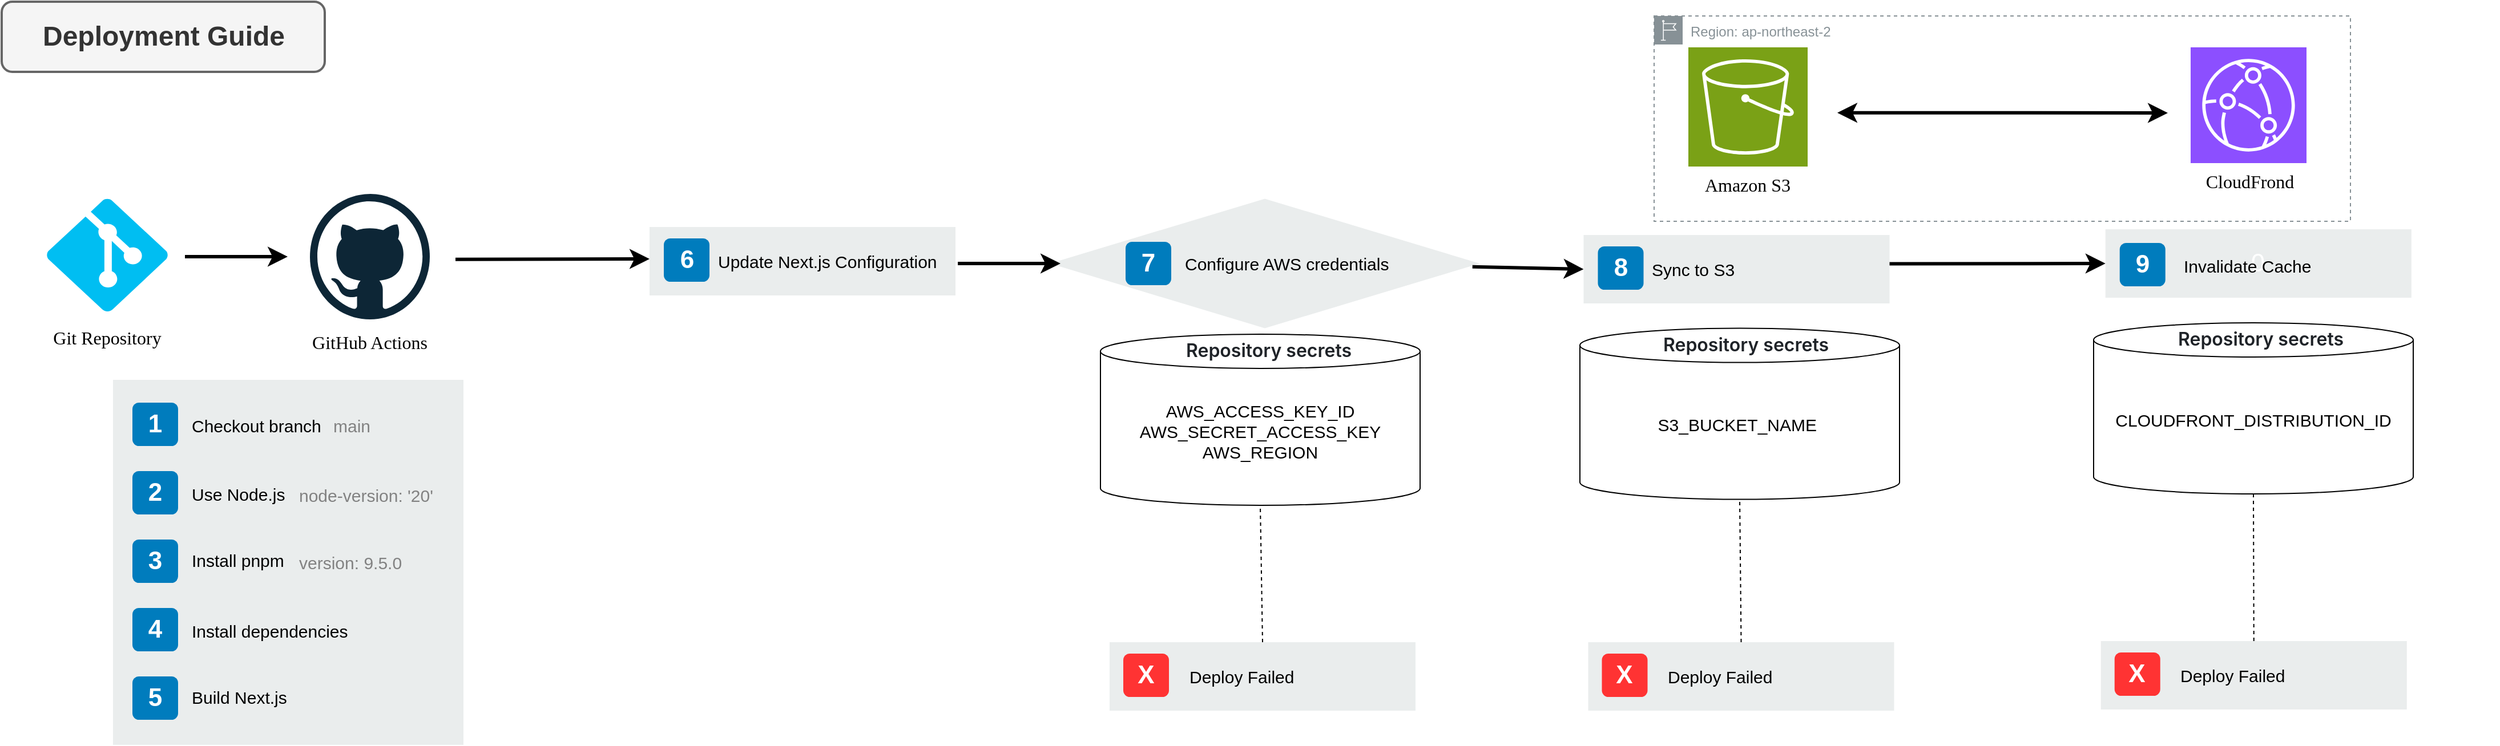 <mxfile version="24.7.4">
  <diagram id="Ht1M8jgEwFfnCIfOTk4-" name="Page-1">
    <mxGraphModel dx="2377" dy="1308" grid="1" gridSize="10" guides="1" tooltips="1" connect="1" arrows="1" fold="1" page="1" pageScale="1" pageWidth="1169" pageHeight="827" math="0" shadow="0">
      <root>
        <mxCell id="0" />
        <mxCell id="1" parent="0" />
        <mxCell id="C6XlPYrIIHPJKQmVjB9T-102" value="" style="rhombus;whiteSpace=wrap;html=1;fillColor=#EAEDED;strokeColor=none;" parent="1" vertex="1">
          <mxGeometry x="970.75" y="241.25" width="376.5" height="113.5" as="geometry" />
        </mxCell>
        <mxCell id="C6XlPYrIIHPJKQmVjB9T-96" value="" style="rounded=0;whiteSpace=wrap;html=1;fillColor=#EAEDED;fontSize=22;fontColor=#FFFFFF;strokeColor=none;labelBackgroundColor=none;" parent="1" vertex="1">
          <mxGeometry x="620" y="266" width="268" height="60" as="geometry" />
        </mxCell>
        <mxCell id="C6XlPYrIIHPJKQmVjB9T-28" value="&lt;span style=&quot;color: rgba(0, 0, 0, 0); font-family: monospace; font-size: 0px; text-align: start; text-wrap: nowrap;&quot;&gt;%3CmxGraphModel%3E%3Croot%3E%3CmxCell%20id%3D%220%22%2F%3E%3CmxCell%20id%3D%221%22%20parent%3D%220%22%2F%3E%3CmxCell%20id%3D%222%22%20style%3D%22edgeStyle%3Dnone%3Bcurved%3D1%3Brounded%3D0%3BorthogonalLoop%3D1%3BjettySize%3Dauto%3Bhtml%3D1%3BfontSize%3D12%3BstartSize%3D8%3BendSize%3D8%3BstrokeWidth%3D3%3BentryX%3D0%3BentryY%3D0.5%3BentryDx%3D0%3BentryDy%3D0%3BexitX%3D0.922%3BexitY%3D0.55%3BexitDx%3D0%3BexitDy%3D0%3BexitPerimeter%3D0%3B%22%20edge%3D%221%22%20parent%3D%221%22%3E%3CmxGeometry%20relative%3D%221%22%20as%3D%22geometry%22%3E%3CmxPoint%20x%3D%221347.25%22%20y%3D%22297.29%22%20as%3D%22sourcePoint%22%2F%3E%3CmxPoint%20x%3D%221437.25%22%20y%3D%22297.29%22%20as%3D%22targetPoint%22%2F%3E%3C%2FmxGeometry%3E%3C%2FmxCell%3E%3C%2Froot%3E%3C%2FmxGraphModel%3E&lt;/span&gt;" style="rounded=0;whiteSpace=wrap;html=1;fillColor=#EAEDED;fontSize=22;fontColor=#FFFFFF;strokeColor=none;labelBackgroundColor=none;" parent="1" vertex="1">
          <mxGeometry x="150" y="400" width="307" height="320" as="geometry" />
        </mxCell>
        <mxCell id="C6XlPYrIIHPJKQmVjB9T-11" value="" style="group" parent="1" vertex="1" connectable="0">
          <mxGeometry x="1970" y="108.5" width="103.75" height="141.5" as="geometry" />
        </mxCell>
        <mxCell id="C6XlPYrIIHPJKQmVjB9T-2" value="" style="sketch=0;points=[[0,0,0],[0.25,0,0],[0.5,0,0],[0.75,0,0],[1,0,0],[0,1,0],[0.25,1,0],[0.5,1,0],[0.75,1,0],[1,1,0],[0,0.25,0],[0,0.5,0],[0,0.75,0],[1,0.25,0],[1,0.5,0],[1,0.75,0]];outlineConnect=0;fontColor=#232F3E;fillColor=#8C4FFF;strokeColor=#ffffff;dashed=0;verticalLabelPosition=bottom;verticalAlign=top;align=center;html=1;fontSize=12;fontStyle=0;aspect=fixed;shape=mxgraph.aws4.resourceIcon;resIcon=mxgraph.aws4.cloudfront;" parent="C6XlPYrIIHPJKQmVjB9T-11" vertex="1">
          <mxGeometry width="101.5" height="101.5" as="geometry" />
        </mxCell>
        <mxCell id="C6XlPYrIIHPJKQmVjB9T-8" value="CloudFrond" style="text;whiteSpace=wrap;fontSize=16;fontFamily=Verdana;align=center;" parent="C6XlPYrIIHPJKQmVjB9T-11" vertex="1">
          <mxGeometry x="1.137e-13" y="101.5" width="103.75" height="40" as="geometry" />
        </mxCell>
        <mxCell id="C6XlPYrIIHPJKQmVjB9T-14" value="" style="group" parent="1" vertex="1" connectable="0">
          <mxGeometry x="80" y="241" width="130" height="142" as="geometry" />
        </mxCell>
        <mxCell id="C6XlPYrIIHPJKQmVjB9T-3" value="" style="verticalLabelPosition=bottom;html=1;verticalAlign=top;align=center;strokeColor=none;fillColor=#00BEF2;shape=mxgraph.azure.git_repository;" parent="C6XlPYrIIHPJKQmVjB9T-14" vertex="1">
          <mxGeometry x="11.75" width="106.5" height="99" as="geometry" />
        </mxCell>
        <mxCell id="C6XlPYrIIHPJKQmVjB9T-12" value="Git Repository" style="text;whiteSpace=wrap;fontSize=16;fontFamily=Verdana;align=center;verticalAlign=middle;" parent="C6XlPYrIIHPJKQmVjB9T-14" vertex="1">
          <mxGeometry y="102" width="130" height="40" as="geometry" />
        </mxCell>
        <mxCell id="C6XlPYrIIHPJKQmVjB9T-17" value="" style="group" parent="1" vertex="1" connectable="0">
          <mxGeometry x="310" y="237" width="130" height="150" as="geometry" />
        </mxCell>
        <mxCell id="C6XlPYrIIHPJKQmVjB9T-5" value="" style="dashed=0;outlineConnect=0;html=1;align=center;labelPosition=center;verticalLabelPosition=bottom;verticalAlign=top;shape=mxgraph.weblogos.github" parent="C6XlPYrIIHPJKQmVjB9T-17" vertex="1">
          <mxGeometry x="12.5" width="105" height="110" as="geometry" />
        </mxCell>
        <mxCell id="C6XlPYrIIHPJKQmVjB9T-13" value="GitHub Actions" style="text;whiteSpace=wrap;fontSize=16;fontFamily=Verdana;align=center;verticalAlign=middle;" parent="C6XlPYrIIHPJKQmVjB9T-17" vertex="1">
          <mxGeometry y="110" width="130" height="40" as="geometry" />
        </mxCell>
        <mxCell id="C6XlPYrIIHPJKQmVjB9T-20" style="edgeStyle=none;curved=1;rounded=0;orthogonalLoop=1;jettySize=auto;html=1;fontSize=12;startSize=8;endSize=8;strokeWidth=3;" parent="1" edge="1">
          <mxGeometry relative="1" as="geometry">
            <mxPoint x="213" y="292" as="sourcePoint" />
            <mxPoint x="303" y="292" as="targetPoint" />
          </mxGeometry>
        </mxCell>
        <mxCell id="C6XlPYrIIHPJKQmVjB9T-22" style="edgeStyle=none;curved=1;rounded=0;orthogonalLoop=1;jettySize=auto;html=1;fontSize=12;startSize=8;endSize=8;strokeWidth=3;" parent="1" edge="1">
          <mxGeometry relative="1" as="geometry">
            <mxPoint x="450" y="294.33" as="sourcePoint" />
            <mxPoint x="620" y="294" as="targetPoint" />
          </mxGeometry>
        </mxCell>
        <mxCell id="C6XlPYrIIHPJKQmVjB9T-29" value="1" style="rounded=1;whiteSpace=wrap;html=1;fillColor=#007CBD;strokeColor=none;fontColor=#FFFFFF;fontStyle=1;fontSize=22;labelBackgroundColor=none;" parent="1" vertex="1">
          <mxGeometry x="167" y="420" width="40" height="38" as="geometry" />
        </mxCell>
        <mxCell id="C6XlPYrIIHPJKQmVjB9T-30" value="Deployment Guide" style="text;html=1;align=center;verticalAlign=middle;whiteSpace=wrap;rounded=1;fontSize=24;fillColor=#f5f5f5;fontColor=#333333;strokeColor=#666666;fontStyle=1;strokeWidth=2;" parent="1" vertex="1">
          <mxGeometry x="52.5" y="68.5" width="283" height="61.5" as="geometry" />
        </mxCell>
        <mxCell id="C6XlPYrIIHPJKQmVjB9T-31" value="Checkout branch" style="text;whiteSpace=wrap;align=left;fontSize=15;verticalAlign=middle;" parent="1" vertex="1">
          <mxGeometry x="217" y="420" width="173" height="40" as="geometry" />
        </mxCell>
        <mxCell id="C6XlPYrIIHPJKQmVjB9T-33" value="2" style="rounded=1;whiteSpace=wrap;html=1;fillColor=#007CBD;strokeColor=none;fontColor=#FFFFFF;fontStyle=1;fontSize=22;labelBackgroundColor=none;" parent="1" vertex="1">
          <mxGeometry x="167" y="480" width="40" height="38" as="geometry" />
        </mxCell>
        <UserObject label="Use Node.js" link="Use Node.js" id="C6XlPYrIIHPJKQmVjB9T-34">
          <mxCell style="text;whiteSpace=wrap;verticalAlign=middle;fontSize=15;" parent="1" vertex="1">
            <mxGeometry x="217" y="480" width="100" height="40" as="geometry" />
          </mxCell>
        </UserObject>
        <mxCell id="C6XlPYrIIHPJKQmVjB9T-35" value="3" style="rounded=1;whiteSpace=wrap;html=1;fillColor=#007CBD;strokeColor=none;fontColor=#FFFFFF;fontStyle=1;fontSize=22;labelBackgroundColor=none;" parent="1" vertex="1">
          <mxGeometry x="167" y="540" width="40" height="38" as="geometry" />
        </mxCell>
        <mxCell id="C6XlPYrIIHPJKQmVjB9T-36" value="Install pnpm" style="text;whiteSpace=wrap;verticalAlign=middle;fontSize=15;" parent="1" vertex="1">
          <mxGeometry x="217" y="538" width="100" height="40" as="geometry" />
        </mxCell>
        <mxCell id="C6XlPYrIIHPJKQmVjB9T-37" value="4" style="rounded=1;whiteSpace=wrap;html=1;fillColor=#007CBD;strokeColor=none;fontColor=#FFFFFF;fontStyle=1;fontSize=22;labelBackgroundColor=none;" parent="1" vertex="1">
          <mxGeometry x="167" y="600" width="40" height="38" as="geometry" />
        </mxCell>
        <mxCell id="C6XlPYrIIHPJKQmVjB9T-38" value="Install dependencies" style="text;whiteSpace=wrap;fontSize=15;verticalAlign=middle;" parent="1" vertex="1">
          <mxGeometry x="217" y="600" width="140" height="40" as="geometry" />
        </mxCell>
        <mxCell id="C6XlPYrIIHPJKQmVjB9T-39" value="node-version: &#39;20&#39;" style="text;whiteSpace=wrap;fontSize=15;verticalAlign=middle;fontColor=#828282;" parent="1" vertex="1">
          <mxGeometry x="311" y="481" width="130" height="40" as="geometry" />
        </mxCell>
        <mxCell id="C6XlPYrIIHPJKQmVjB9T-40" value="version: 9.5.0" style="text;whiteSpace=wrap;fontSize=15;verticalAlign=middle;fontColor=#828282;" parent="1" vertex="1">
          <mxGeometry x="311" y="540" width="110" height="40" as="geometry" />
        </mxCell>
        <mxCell id="C6XlPYrIIHPJKQmVjB9T-41" value="5" style="rounded=1;whiteSpace=wrap;html=1;fillColor=#007CBD;strokeColor=none;fontColor=#FFFFFF;fontStyle=1;fontSize=22;labelBackgroundColor=none;" parent="1" vertex="1">
          <mxGeometry x="167" y="660" width="40" height="38" as="geometry" />
        </mxCell>
        <UserObject label="Build Next.js" link="Build Next.js" id="C6XlPYrIIHPJKQmVjB9T-43">
          <mxCell style="text;whiteSpace=wrap;html=1;fontSize=15;verticalAlign=middle;" parent="1" vertex="1">
            <mxGeometry x="217" y="658" width="100" height="40" as="geometry" />
          </mxCell>
        </UserObject>
        <mxCell id="C6XlPYrIIHPJKQmVjB9T-10" value="" style="group" parent="1" vertex="1" connectable="0">
          <mxGeometry x="1530" y="108.5" width="104.5" height="144.5" as="geometry" />
        </mxCell>
        <mxCell id="C6XlPYrIIHPJKQmVjB9T-1" value="" style="sketch=0;points=[[0,0,0],[0.25,0,0],[0.5,0,0],[0.75,0,0],[1,0,0],[0,1,0],[0.25,1,0],[0.5,1,0],[0.75,1,0],[1,1,0],[0,0.25,0],[0,0.5,0],[0,0.75,0],[1,0.25,0],[1,0.5,0],[1,0.75,0]];outlineConnect=0;fontColor=#232F3E;fillColor=#7AA116;strokeColor=#ffffff;dashed=0;verticalLabelPosition=bottom;verticalAlign=top;align=center;html=1;fontSize=12;fontStyle=0;aspect=fixed;shape=mxgraph.aws4.resourceIcon;resIcon=mxgraph.aws4.s3;" parent="C6XlPYrIIHPJKQmVjB9T-10" vertex="1">
          <mxGeometry width="104.5" height="104.5" as="geometry" />
        </mxCell>
        <mxCell id="C6XlPYrIIHPJKQmVjB9T-7" value="Amazon S3" style="text;whiteSpace=wrap;fontSize=16;fontFamily=Verdana;align=center;" parent="C6XlPYrIIHPJKQmVjB9T-10" vertex="1">
          <mxGeometry y="104.5" width="103.75" height="40" as="geometry" />
        </mxCell>
        <mxCell id="C6XlPYrIIHPJKQmVjB9T-24" value="" style="endArrow=classic;startArrow=classic;html=1;rounded=0;fontSize=12;startSize=8;endSize=8;curved=1;strokeWidth=3;" parent="1" edge="1">
          <mxGeometry width="50" height="50" relative="1" as="geometry">
            <mxPoint x="1660.5" y="165.83" as="sourcePoint" />
            <mxPoint x="1950" y="166" as="targetPoint" />
          </mxGeometry>
        </mxCell>
        <UserObject label="Update Next.js Configuration" id="C6XlPYrIIHPJKQmVjB9T-94">
          <mxCell style="text;whiteSpace=wrap;html=1;fontSize=15;verticalAlign=middle;" parent="1" vertex="1">
            <mxGeometry x="678" y="276" width="230" height="40" as="geometry" />
          </mxCell>
        </UserObject>
        <mxCell id="C6XlPYrIIHPJKQmVjB9T-97" value="6" style="rounded=1;whiteSpace=wrap;html=1;fillColor=#007CBD;strokeColor=none;fontColor=#FFFFFF;fontStyle=1;fontSize=22;labelBackgroundColor=none;" parent="1" vertex="1">
          <mxGeometry x="632.5" y="276" width="40" height="38" as="geometry" />
        </mxCell>
        <mxCell id="C6XlPYrIIHPJKQmVjB9T-83" value="7" style="rounded=1;whiteSpace=wrap;html=1;fillColor=#007CBD;strokeColor=none;fontColor=#FFFFFF;fontStyle=1;fontSize=22;labelBackgroundColor=none;" parent="1" vertex="1">
          <mxGeometry x="1037" y="279" width="40" height="38" as="geometry" />
        </mxCell>
        <mxCell id="C6XlPYrIIHPJKQmVjB9T-84" value="Configure AWS credentials" style="text;whiteSpace=wrap;verticalAlign=middle;fontSize=15;" parent="1" vertex="1">
          <mxGeometry x="1087" y="278" width="200" height="40" as="geometry" />
        </mxCell>
        <mxCell id="C6XlPYrIIHPJKQmVjB9T-103" style="edgeStyle=none;curved=1;rounded=0;orthogonalLoop=1;jettySize=auto;html=1;fontSize=12;startSize=8;endSize=8;strokeWidth=3;entryX=0;entryY=0.5;entryDx=0;entryDy=0;exitX=0.922;exitY=0.55;exitDx=0;exitDy=0;exitPerimeter=0;" parent="1" source="C6XlPYrIIHPJKQmVjB9T-94" edge="1">
          <mxGeometry relative="1" as="geometry">
            <mxPoint x="460" y="304.33" as="sourcePoint" />
            <mxPoint x="980" y="298.0" as="targetPoint" />
          </mxGeometry>
        </mxCell>
        <mxCell id="C6XlPYrIIHPJKQmVjB9T-104" value="" style="group" parent="1" vertex="1" connectable="0">
          <mxGeometry x="940" y="360" width="430" height="150" as="geometry" />
        </mxCell>
        <mxCell id="C6XlPYrIIHPJKQmVjB9T-100" value="" style="shape=cylinder3;whiteSpace=wrap;html=1;boundedLbl=1;backgroundOutline=1;size=15;" parent="C6XlPYrIIHPJKQmVjB9T-104" vertex="1">
          <mxGeometry x="75" width="280" height="150" as="geometry" />
        </mxCell>
        <mxCell id="C6XlPYrIIHPJKQmVjB9T-101" value="AWS_ACCESS_KEY_ID&lt;div style=&quot;font-size: 15px;&quot;&gt;AWS_SECRET_ACCESS_KEY&lt;/div&gt;&lt;div style=&quot;font-size: 15px;&quot;&gt;AWS_REGION&lt;/div&gt;" style="text;whiteSpace=wrap;html=1;fontSize=15;verticalAlign=middle;align=center;" parent="C6XlPYrIIHPJKQmVjB9T-104" vertex="1">
          <mxGeometry y="64.5" width="430" height="40" as="geometry" />
        </mxCell>
        <mxCell id="yOQPRZohoX6ZdM-xcphL-1" value="&lt;h2 class=&quot;Box-sc-g0xbh4-0 dNjgcs TableTitle&quot; id=&quot;repository-secrets&quot; style=&quot;box-sizing: border-box; margin: 0px; font-size: 14px; font-weight: 600; color: rgb(31, 35, 40); line-height: calc(1.429); grid-area: title; align-self: center; font-family: -apple-system, BlinkMacSystemFont, &amp;quot;Segoe UI&amp;quot;, &amp;quot;Noto Sans&amp;quot;, Helvetica, Arial, sans-serif, &amp;quot;Apple Color Emoji&amp;quot;, &amp;quot;Segoe UI Emoji&amp;quot;; font-style: normal; font-variant-ligatures: normal; font-variant-caps: normal; letter-spacing: normal; orphans: 2; text-align: start; text-indent: 0px; text-transform: none; widows: 2; word-spacing: 0px; -webkit-text-stroke-width: 0px; white-space: normal; background-color: rgb(255, 255, 255); text-decoration-thickness: initial; text-decoration-style: initial; text-decoration-color: initial;&quot;&gt;&lt;span class=&quot;Text-sc-17v1xeu-0 ixasUU&quot; style=&quot;box-sizing: border-box; font-size: 16px; font-weight: 600;&quot;&gt;Repository secrets&lt;/span&gt;&lt;/h2&gt;" style="text;whiteSpace=wrap;html=1;" parent="C6XlPYrIIHPJKQmVjB9T-104" vertex="1">
          <mxGeometry x="148" y="-4" width="170" height="50" as="geometry" />
        </mxCell>
        <mxCell id="C6XlPYrIIHPJKQmVjB9T-106" value="" style="rounded=0;whiteSpace=wrap;html=1;fillColor=#EAEDED;fontSize=22;fontColor=#FFFFFF;strokeColor=none;labelBackgroundColor=none;" parent="1" vertex="1">
          <mxGeometry x="1023" y="630" width="268" height="60" as="geometry" />
        </mxCell>
        <mxCell id="C6XlPYrIIHPJKQmVjB9T-107" value="Deploy Failed" style="text;whiteSpace=wrap;verticalAlign=middle;fontSize=15;" parent="1" vertex="1">
          <mxGeometry x="1091" y="640" width="200" height="40" as="geometry" />
        </mxCell>
        <mxCell id="C6XlPYrIIHPJKQmVjB9T-108" value="&lt;font color=&quot;#ffffff&quot;&gt;X&lt;/font&gt;" style="rounded=1;whiteSpace=wrap;html=1;fillColor=#FF3333;strokeColor=none;fontStyle=1;fontSize=22;labelBackgroundColor=none;" parent="1" vertex="1">
          <mxGeometry x="1035" y="640" width="40" height="38" as="geometry" />
        </mxCell>
        <mxCell id="C6XlPYrIIHPJKQmVjB9T-109" style="edgeStyle=none;curved=1;rounded=0;orthogonalLoop=1;jettySize=auto;html=1;fontSize=12;startSize=8;endSize=8;strokeWidth=3;entryX=0;entryY=0.5;entryDx=0;entryDy=0;exitX=0.983;exitY=0.525;exitDx=0;exitDy=0;exitPerimeter=0;" parent="1" source="C6XlPYrIIHPJKQmVjB9T-102" target="C6XlPYrIIHPJKQmVjB9T-114" edge="1">
          <mxGeometry relative="1" as="geometry">
            <mxPoint x="1347.25" y="297.29" as="sourcePoint" />
            <mxPoint x="1437.25" y="297.29" as="targetPoint" />
          </mxGeometry>
        </mxCell>
        <mxCell id="C6XlPYrIIHPJKQmVjB9T-114" value="" style="rounded=0;whiteSpace=wrap;html=1;fillColor=#EAEDED;fontSize=22;fontColor=#FFFFFF;strokeColor=none;labelBackgroundColor=none;" parent="1" vertex="1">
          <mxGeometry x="1438.25" y="273" width="268" height="60" as="geometry" />
        </mxCell>
        <UserObject label="Sync to S3" id="C6XlPYrIIHPJKQmVjB9T-115">
          <mxCell style="text;whiteSpace=wrap;html=1;fontSize=15;verticalAlign=middle;" parent="1" vertex="1">
            <mxGeometry x="1496.25" y="283" width="230" height="40" as="geometry" />
          </mxCell>
        </UserObject>
        <mxCell id="C6XlPYrIIHPJKQmVjB9T-116" value="8" style="rounded=1;whiteSpace=wrap;html=1;fillColor=#007CBD;strokeColor=none;fontColor=#FFFFFF;fontStyle=1;fontSize=22;labelBackgroundColor=none;" parent="1" vertex="1">
          <mxGeometry x="1450.75" y="283" width="40" height="38" as="geometry" />
        </mxCell>
        <mxCell id="C6XlPYrIIHPJKQmVjB9T-117" value="" style="group" parent="1" vertex="1" connectable="0">
          <mxGeometry x="1360" y="354.75" width="430" height="185.25" as="geometry" />
        </mxCell>
        <mxCell id="C6XlPYrIIHPJKQmVjB9T-118" value="" style="shape=cylinder3;whiteSpace=wrap;html=1;boundedLbl=1;backgroundOutline=1;size=15;" parent="C6XlPYrIIHPJKQmVjB9T-117" vertex="1">
          <mxGeometry x="75" width="280" height="150" as="geometry" />
        </mxCell>
        <mxCell id="C6XlPYrIIHPJKQmVjB9T-119" value="S3_BUCKET_NAME&amp;nbsp;" style="text;whiteSpace=wrap;html=1;fontSize=15;verticalAlign=middle;align=center;" parent="C6XlPYrIIHPJKQmVjB9T-117" vertex="1">
          <mxGeometry y="64.5" width="430" height="40" as="geometry" />
        </mxCell>
        <mxCell id="yOQPRZohoX6ZdM-xcphL-2" value="&lt;h2 class=&quot;Box-sc-g0xbh4-0 dNjgcs TableTitle&quot; id=&quot;repository-secrets&quot; style=&quot;box-sizing: border-box; margin: 0px; font-size: 14px; font-weight: 600; color: rgb(31, 35, 40); line-height: calc(1.429); grid-area: title; align-self: center; font-family: -apple-system, BlinkMacSystemFont, &amp;quot;Segoe UI&amp;quot;, &amp;quot;Noto Sans&amp;quot;, Helvetica, Arial, sans-serif, &amp;quot;Apple Color Emoji&amp;quot;, &amp;quot;Segoe UI Emoji&amp;quot;; font-style: normal; font-variant-ligatures: normal; font-variant-caps: normal; letter-spacing: normal; orphans: 2; text-align: start; text-indent: 0px; text-transform: none; widows: 2; word-spacing: 0px; -webkit-text-stroke-width: 0px; white-space: normal; background-color: rgb(255, 255, 255); text-decoration-thickness: initial; text-decoration-style: initial; text-decoration-color: initial;&quot;&gt;&lt;span class=&quot;Text-sc-17v1xeu-0 ixasUU&quot; style=&quot;box-sizing: border-box; font-size: 16px; font-weight: 600;&quot;&gt;Repository secrets&lt;/span&gt;&lt;/h2&gt;" style="text;whiteSpace=wrap;html=1;" parent="C6XlPYrIIHPJKQmVjB9T-117" vertex="1">
          <mxGeometry x="146" y="-4" width="170" height="50" as="geometry" />
        </mxCell>
        <mxCell id="C6XlPYrIIHPJKQmVjB9T-120" value="0" style="rounded=0;whiteSpace=wrap;html=1;fillColor=#EAEDED;fontSize=22;fontColor=#FFFFFF;strokeColor=none;labelBackgroundColor=none;" parent="1" vertex="1">
          <mxGeometry x="1895.37" y="268" width="268" height="60" as="geometry" />
        </mxCell>
        <mxCell id="C6XlPYrIIHPJKQmVjB9T-122" value="9" style="rounded=1;whiteSpace=wrap;html=1;fillColor=#007CBD;strokeColor=none;fontColor=#FFFFFF;fontStyle=1;fontSize=22;labelBackgroundColor=none;" parent="1" vertex="1">
          <mxGeometry x="1907.87" y="280" width="40" height="38" as="geometry" />
        </mxCell>
        <mxCell id="C6XlPYrIIHPJKQmVjB9T-124" value="Region: ap-northeast-2" style="sketch=0;outlineConnect=0;gradientColor=none;html=1;whiteSpace=wrap;fontSize=12;fontStyle=0;shape=mxgraph.aws4.group;grIcon=mxgraph.aws4.group_region;strokeColor=#879196;fillColor=none;verticalAlign=top;align=left;spacingLeft=30;fontColor=#879196;dashed=1;" parent="1" vertex="1">
          <mxGeometry x="1500" y="81" width="610" height="180" as="geometry" />
        </mxCell>
        <mxCell id="C6XlPYrIIHPJKQmVjB9T-125" value="Invalidate Cache" style="text;whiteSpace=wrap;html=1;fontSize=15;verticalAlign=middle;" parent="1" vertex="1">
          <mxGeometry x="1961.88" y="280" width="120" height="40" as="geometry" />
        </mxCell>
        <mxCell id="C6XlPYrIIHPJKQmVjB9T-126" value="" style="group" parent="1" vertex="1" connectable="0">
          <mxGeometry x="1810" y="350" width="430" height="150" as="geometry" />
        </mxCell>
        <mxCell id="C6XlPYrIIHPJKQmVjB9T-127" value="" style="shape=cylinder3;whiteSpace=wrap;html=1;boundedLbl=1;backgroundOutline=1;size=15;" parent="C6XlPYrIIHPJKQmVjB9T-126" vertex="1">
          <mxGeometry x="75" width="280" height="150" as="geometry" />
        </mxCell>
        <mxCell id="C6XlPYrIIHPJKQmVjB9T-128" value="CLOUDFRONT_DISTRIBUTION_ID" style="text;whiteSpace=wrap;html=1;fontSize=15;verticalAlign=middle;align=center;" parent="C6XlPYrIIHPJKQmVjB9T-126" vertex="1">
          <mxGeometry y="64.5" width="430" height="40" as="geometry" />
        </mxCell>
        <mxCell id="yOQPRZohoX6ZdM-xcphL-3" value="&lt;h2 class=&quot;Box-sc-g0xbh4-0 dNjgcs TableTitle&quot; id=&quot;repository-secrets&quot; style=&quot;box-sizing: border-box; margin: 0px; font-size: 14px; font-weight: 600; color: rgb(31, 35, 40); line-height: calc(1.429); grid-area: title; align-self: center; font-family: -apple-system, BlinkMacSystemFont, &amp;quot;Segoe UI&amp;quot;, &amp;quot;Noto Sans&amp;quot;, Helvetica, Arial, sans-serif, &amp;quot;Apple Color Emoji&amp;quot;, &amp;quot;Segoe UI Emoji&amp;quot;; font-style: normal; font-variant-ligatures: normal; font-variant-caps: normal; letter-spacing: normal; orphans: 2; text-align: start; text-indent: 0px; text-transform: none; widows: 2; word-spacing: 0px; -webkit-text-stroke-width: 0px; white-space: normal; background-color: rgb(255, 255, 255); text-decoration-thickness: initial; text-decoration-style: initial; text-decoration-color: initial;&quot;&gt;&lt;span class=&quot;Text-sc-17v1xeu-0 ixasUU&quot; style=&quot;box-sizing: border-box; font-size: 16px; font-weight: 600;&quot;&gt;Repository secrets&lt;/span&gt;&lt;/h2&gt;" style="text;whiteSpace=wrap;html=1;" parent="C6XlPYrIIHPJKQmVjB9T-126" vertex="1">
          <mxGeometry x="147" y="-4" width="170" height="50" as="geometry" />
        </mxCell>
        <mxCell id="C6XlPYrIIHPJKQmVjB9T-129" style="edgeStyle=none;curved=1;rounded=0;orthogonalLoop=1;jettySize=auto;html=1;fontSize=12;startSize=8;endSize=8;strokeWidth=3;entryX=0;entryY=0.5;entryDx=0;entryDy=0;exitX=0.922;exitY=0.55;exitDx=0;exitDy=0;exitPerimeter=0;" parent="1" target="C6XlPYrIIHPJKQmVjB9T-120" edge="1">
          <mxGeometry relative="1" as="geometry">
            <mxPoint x="1706.25" y="298.29" as="sourcePoint" />
            <mxPoint x="1796.25" y="298.29" as="targetPoint" />
          </mxGeometry>
        </mxCell>
        <mxCell id="zX_OLi3PFMARCnxHpk8p-2" value="main" style="text;whiteSpace=wrap;fontSize=15;verticalAlign=middle;fontColor=#828282;" vertex="1" parent="1">
          <mxGeometry x="341" y="420" width="130" height="40" as="geometry" />
        </mxCell>
        <mxCell id="zX_OLi3PFMARCnxHpk8p-8" value="" style="rounded=0;whiteSpace=wrap;html=1;fillColor=#EAEDED;fontSize=22;fontColor=#FFFFFF;strokeColor=none;labelBackgroundColor=none;" vertex="1" parent="1">
          <mxGeometry x="1442.25" y="630" width="268" height="60" as="geometry" />
        </mxCell>
        <mxCell id="zX_OLi3PFMARCnxHpk8p-9" value="Deploy Failed" style="text;whiteSpace=wrap;verticalAlign=middle;fontSize=15;" vertex="1" parent="1">
          <mxGeometry x="1510.25" y="640" width="200" height="40" as="geometry" />
        </mxCell>
        <mxCell id="zX_OLi3PFMARCnxHpk8p-10" value="&lt;font color=&quot;#ffffff&quot;&gt;X&lt;/font&gt;" style="rounded=1;whiteSpace=wrap;html=1;fillColor=#FF3333;strokeColor=none;fontStyle=1;fontSize=22;labelBackgroundColor=none;" vertex="1" parent="1">
          <mxGeometry x="1454.25" y="640" width="40" height="38" as="geometry" />
        </mxCell>
        <mxCell id="zX_OLi3PFMARCnxHpk8p-16" value="" style="rounded=0;whiteSpace=wrap;html=1;fillColor=#EAEDED;fontSize=22;fontColor=#FFFFFF;strokeColor=none;labelBackgroundColor=none;" vertex="1" parent="1">
          <mxGeometry x="1891.37" y="629" width="268" height="60" as="geometry" />
        </mxCell>
        <mxCell id="zX_OLi3PFMARCnxHpk8p-17" value="Deploy Failed" style="text;whiteSpace=wrap;verticalAlign=middle;fontSize=15;" vertex="1" parent="1">
          <mxGeometry x="1959.37" y="639" width="200" height="40" as="geometry" />
        </mxCell>
        <mxCell id="zX_OLi3PFMARCnxHpk8p-18" value="&lt;font color=&quot;#ffffff&quot;&gt;X&lt;/font&gt;" style="rounded=1;whiteSpace=wrap;html=1;fillColor=#FF3333;strokeColor=none;fontStyle=1;fontSize=22;labelBackgroundColor=none;" vertex="1" parent="1">
          <mxGeometry x="1903.37" y="639" width="40" height="38" as="geometry" />
        </mxCell>
        <mxCell id="zX_OLi3PFMARCnxHpk8p-19" value="" style="endArrow=none;dashed=1;html=1;rounded=0;entryX=0.5;entryY=1;entryDx=0;entryDy=0;entryPerimeter=0;exitX=0.5;exitY=0;exitDx=0;exitDy=0;" edge="1" parent="1" source="C6XlPYrIIHPJKQmVjB9T-106" target="C6XlPYrIIHPJKQmVjB9T-100">
          <mxGeometry width="50" height="50" relative="1" as="geometry">
            <mxPoint x="1279" y="598" as="sourcePoint" />
            <mxPoint x="1169" y="538" as="targetPoint" />
          </mxGeometry>
        </mxCell>
        <mxCell id="zX_OLi3PFMARCnxHpk8p-21" value="" style="endArrow=none;dashed=1;html=1;rounded=0;entryX=0.5;entryY=1;entryDx=0;entryDy=0;entryPerimeter=0;exitX=0.5;exitY=0;exitDx=0;exitDy=0;" edge="1" parent="1" source="zX_OLi3PFMARCnxHpk8p-8" target="C6XlPYrIIHPJKQmVjB9T-118">
          <mxGeometry width="50" height="50" relative="1" as="geometry">
            <mxPoint x="1210" y="460" as="sourcePoint" />
            <mxPoint x="1260" y="410" as="targetPoint" />
          </mxGeometry>
        </mxCell>
        <mxCell id="zX_OLi3PFMARCnxHpk8p-22" value="" style="endArrow=none;dashed=1;html=1;rounded=0;exitX=0.5;exitY=0;exitDx=0;exitDy=0;entryX=0.5;entryY=1;entryDx=0;entryDy=0;entryPerimeter=0;" edge="1" parent="1" source="zX_OLi3PFMARCnxHpk8p-16" target="C6XlPYrIIHPJKQmVjB9T-127">
          <mxGeometry width="50" height="50" relative="1" as="geometry">
            <mxPoint x="1586" y="640" as="sourcePoint" />
            <mxPoint x="2030" y="510" as="targetPoint" />
          </mxGeometry>
        </mxCell>
      </root>
    </mxGraphModel>
  </diagram>
</mxfile>
